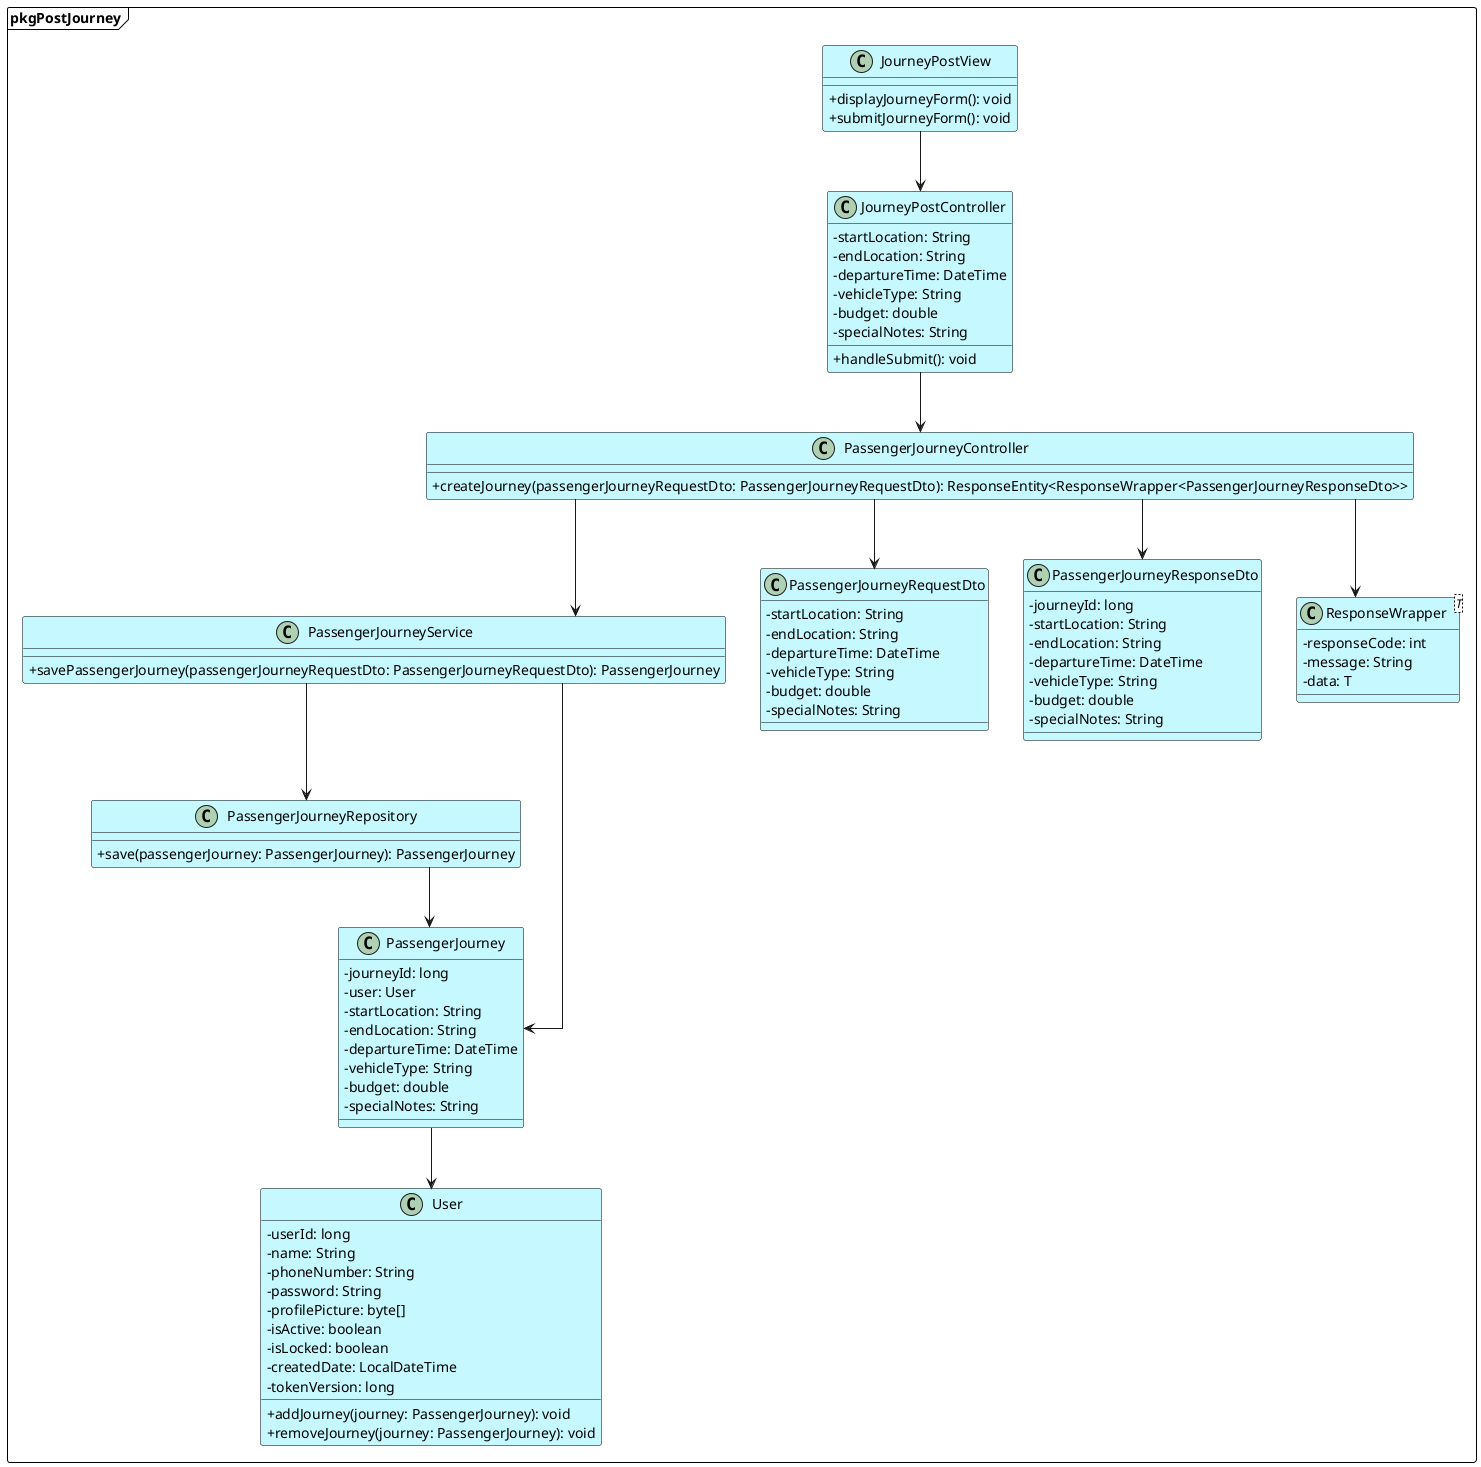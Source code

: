 @startuml PostJourney
skinparam classAttributeIconSize 0
skinparam linetype ortho

skinparam BackgroundColor #ffffff
skinparam class {
    BackgroundColor #c6f8ff
    BorderColor #000000
}

skinparam package {
    BackgroundColor #ffffff
    BorderColor #000000
}

package pkgPostJourney <<Frame>>{

        class JourneyPostView {
            + displayJourneyForm(): void
            + submitJourneyForm(): void
        }

        class JourneyPostController {
            - startLocation: String
            - endLocation: String
            - departureTime: DateTime
            - vehicleType: String
            - budget: double
            - specialNotes: String
            + handleSubmit(): void
        }
 
        class PassengerJourneyController {
            + createJourney(passengerJourneyRequestDto: PassengerJourneyRequestDto): ResponseEntity<ResponseWrapper<PassengerJourneyResponseDto>>
        }
   
        class PassengerJourneyService {
            + savePassengerJourney(passengerJourneyRequestDto: PassengerJourneyRequestDto): PassengerJourney
        }

        class PassengerJourneyRepository {
            + save(passengerJourney: PassengerJourney): PassengerJourney
        }
  
        class PassengerJourneyRequestDto {
            - startLocation: String
            - endLocation: String
            - departureTime: DateTime
            - vehicleType: String
            - budget: double
            - specialNotes: String
        }

        class PassengerJourneyResponseDto {
            - journeyId: long
            - startLocation: String
            - endLocation: String
            - departureTime: DateTime
            - vehicleType: String
            - budget: double
            - specialNotes: String
        }

        class ResponseWrapper<T> {
            - responseCode: int
            - message: String
            - data: T
        }

        class PassengerJourney {
            - journeyId: long
            - user: User
            - startLocation: String
            - endLocation: String
            - departureTime: DateTime
            - vehicleType: String
            - budget: double
            - specialNotes: String
        }

        class User {
            - userId: long
            - name: String
            - phoneNumber: String
            - password: String
            - profilePicture: byte[]
            - isActive: boolean
            - isLocked: boolean
            - createdDate: LocalDateTime
            - tokenVersion: long
            + addJourney(journey: PassengerJourney): void
            + removeJourney(journey: PassengerJourney): void
        }

    JourneyPostView --> JourneyPostController
    JourneyPostController --> PassengerJourneyController
    PassengerJourneyController --> PassengerJourneyService
    PassengerJourneyService --> PassengerJourneyRepository
    PassengerJourneyController --> PassengerJourneyRequestDto
    PassengerJourneyController --> PassengerJourneyResponseDto
    PassengerJourneyController --> ResponseWrapper
    PassengerJourneyService --> PassengerJourney
    PassengerJourneyRepository --> PassengerJourney
    PassengerJourney --> User

}

@enduml